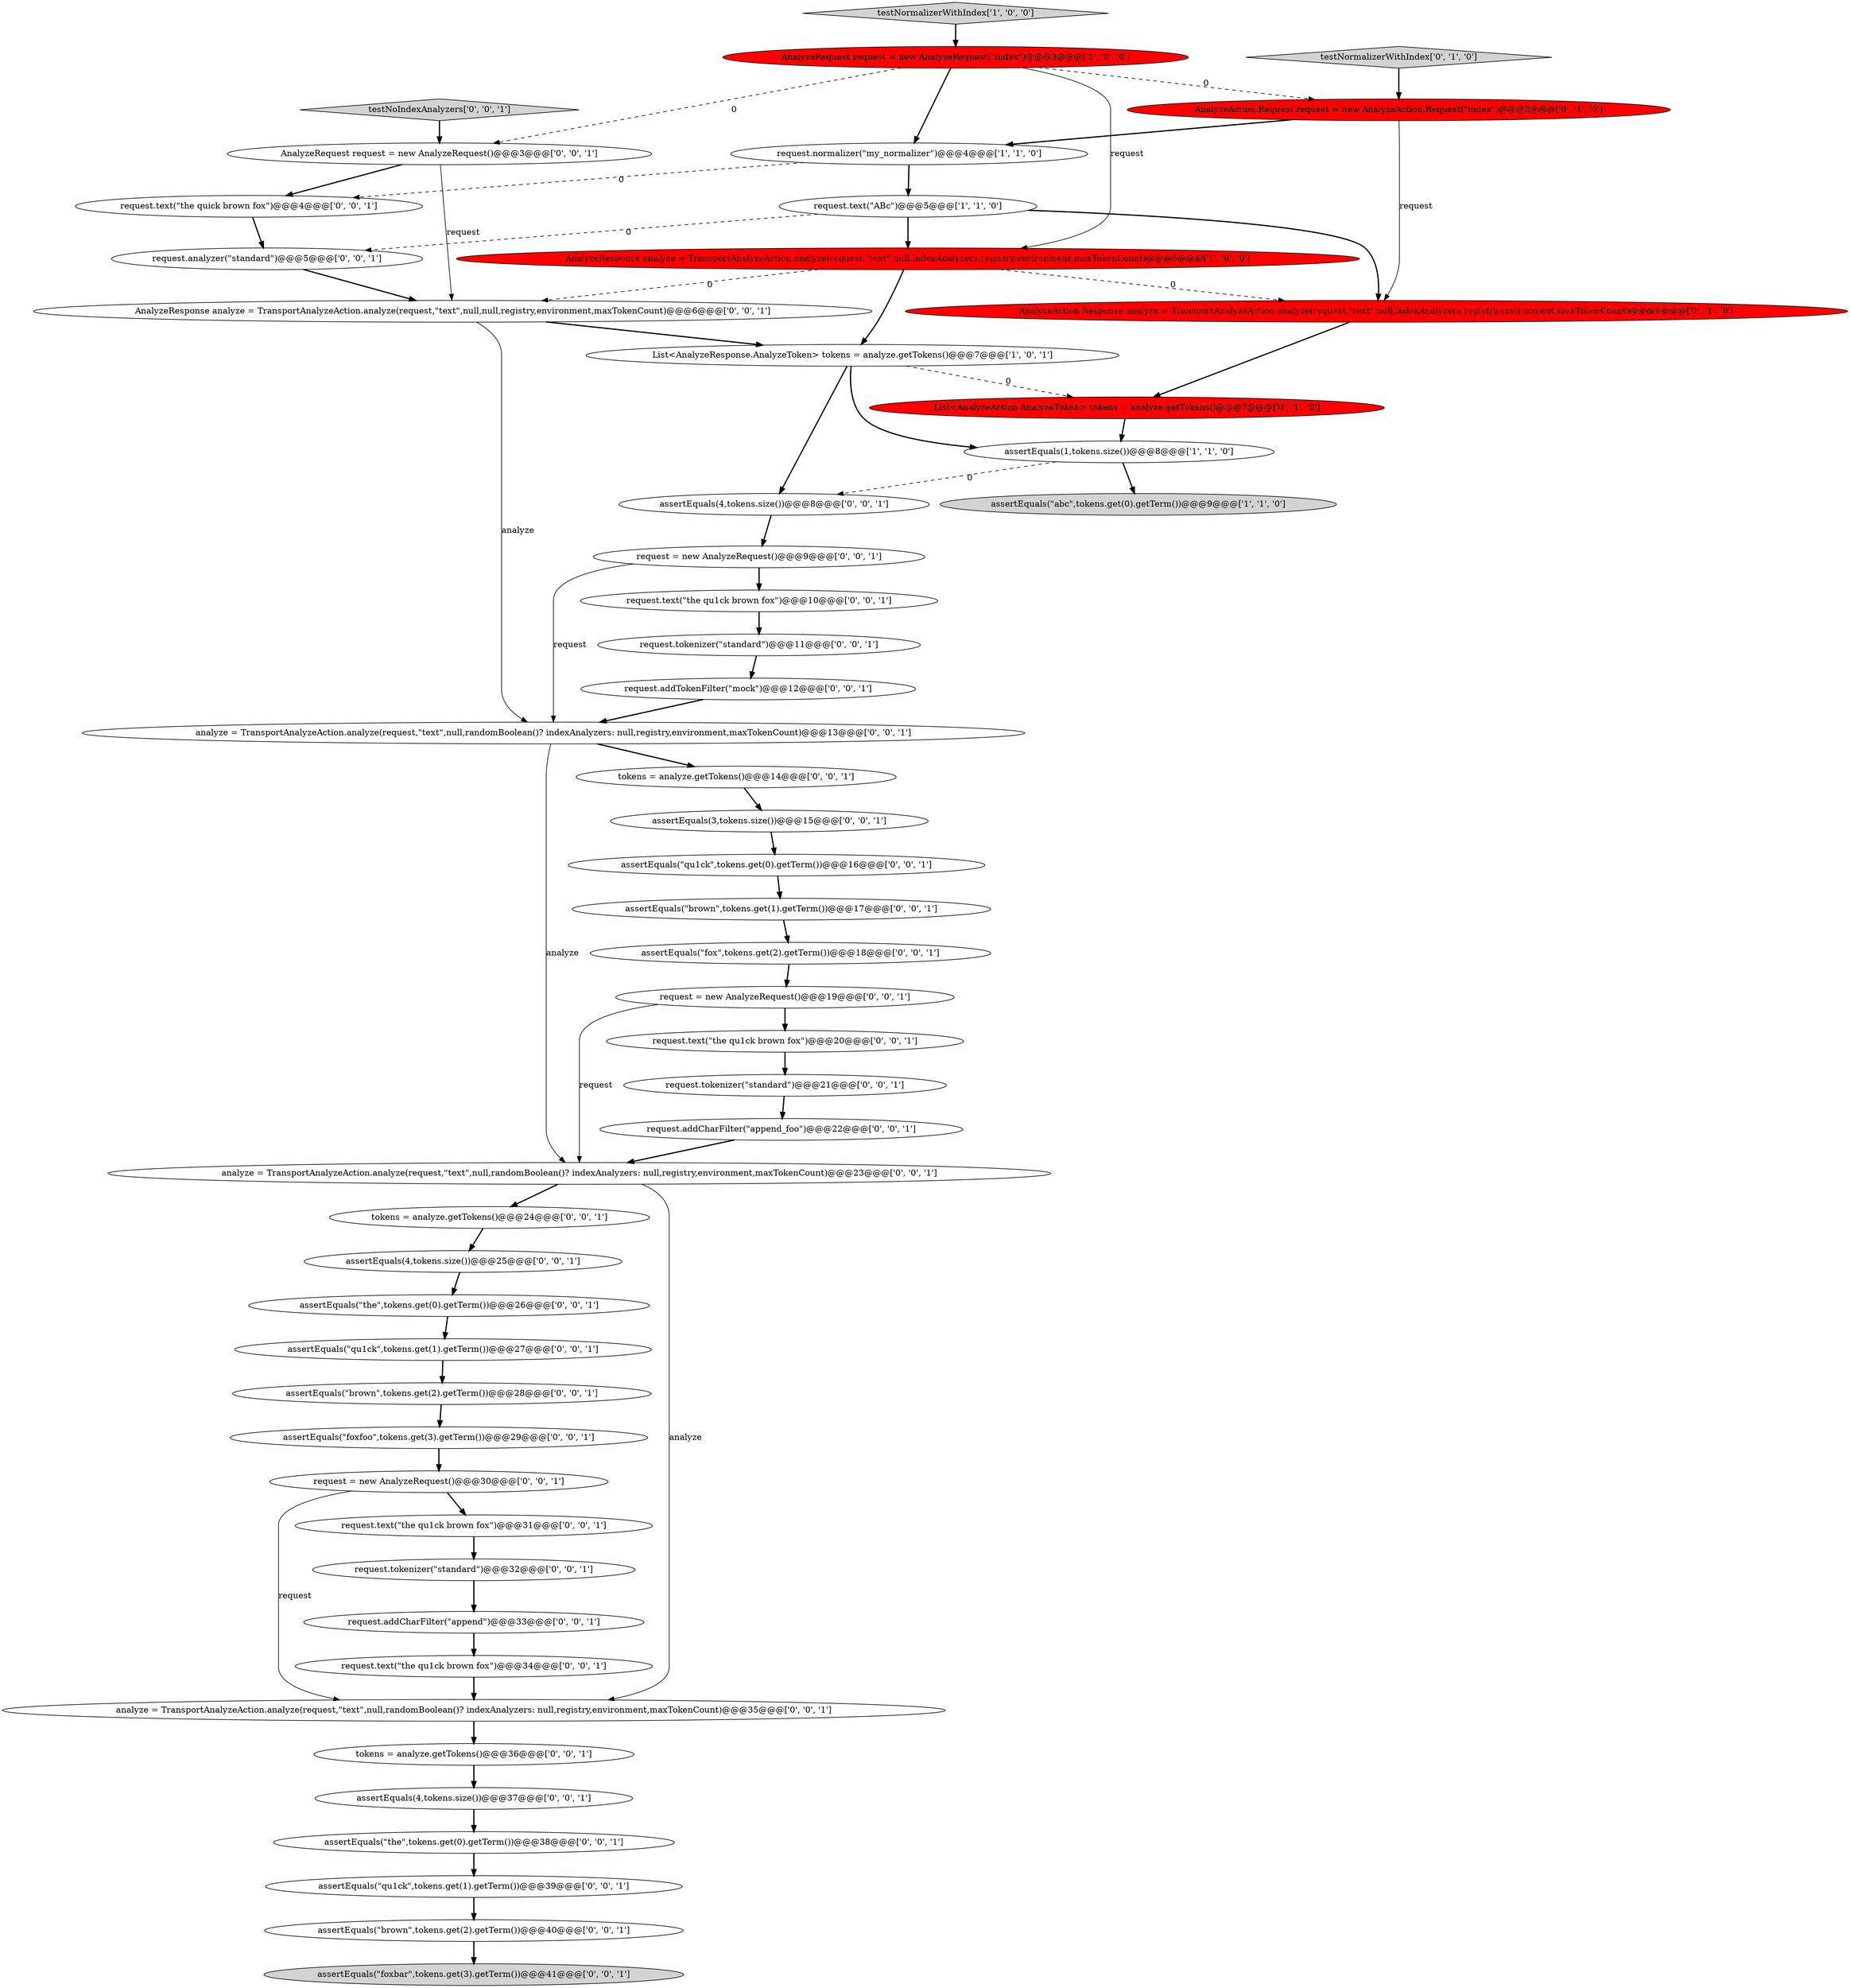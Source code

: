 digraph {
50 [style = filled, label = "AnalyzeRequest request = new AnalyzeRequest()@@@3@@@['0', '0', '1']", fillcolor = white, shape = ellipse image = "AAA0AAABBB3BBB"];
13 [style = filled, label = "request.tokenizer(\"standard\")@@@32@@@['0', '0', '1']", fillcolor = white, shape = ellipse image = "AAA0AAABBB3BBB"];
20 [style = filled, label = "request.analyzer(\"standard\")@@@5@@@['0', '0', '1']", fillcolor = white, shape = ellipse image = "AAA0AAABBB3BBB"];
37 [style = filled, label = "assertEquals(\"brown\",tokens.get(2).getTerm())@@@40@@@['0', '0', '1']", fillcolor = white, shape = ellipse image = "AAA0AAABBB3BBB"];
24 [style = filled, label = "tokens = analyze.getTokens()@@@14@@@['0', '0', '1']", fillcolor = white, shape = ellipse image = "AAA0AAABBB3BBB"];
26 [style = filled, label = "request.addCharFilter(\"append\")@@@33@@@['0', '0', '1']", fillcolor = white, shape = ellipse image = "AAA0AAABBB3BBB"];
9 [style = filled, label = "AnalyzeAction.Request request = new AnalyzeAction.Request(\"index\")@@@3@@@['0', '1', '0']", fillcolor = red, shape = ellipse image = "AAA1AAABBB2BBB"];
25 [style = filled, label = "analyze = TransportAnalyzeAction.analyze(request,\"text\",null,randomBoolean()? indexAnalyzers: null,registry,environment,maxTokenCount)@@@13@@@['0', '0', '1']", fillcolor = white, shape = ellipse image = "AAA0AAABBB3BBB"];
42 [style = filled, label = "request = new AnalyzeRequest()@@@19@@@['0', '0', '1']", fillcolor = white, shape = ellipse image = "AAA0AAABBB3BBB"];
16 [style = filled, label = "AnalyzeResponse analyze = TransportAnalyzeAction.analyze(request,\"text\",null,null,registry,environment,maxTokenCount)@@@6@@@['0', '0', '1']", fillcolor = white, shape = ellipse image = "AAA0AAABBB3BBB"];
33 [style = filled, label = "request.tokenizer(\"standard\")@@@11@@@['0', '0', '1']", fillcolor = white, shape = ellipse image = "AAA0AAABBB3BBB"];
21 [style = filled, label = "request = new AnalyzeRequest()@@@9@@@['0', '0', '1']", fillcolor = white, shape = ellipse image = "AAA0AAABBB3BBB"];
8 [style = filled, label = "testNormalizerWithIndex['0', '1', '0']", fillcolor = lightgray, shape = diamond image = "AAA0AAABBB2BBB"];
30 [style = filled, label = "assertEquals(\"foxfoo\",tokens.get(3).getTerm())@@@29@@@['0', '0', '1']", fillcolor = white, shape = ellipse image = "AAA0AAABBB3BBB"];
27 [style = filled, label = "tokens = analyze.getTokens()@@@24@@@['0', '0', '1']", fillcolor = white, shape = ellipse image = "AAA0AAABBB3BBB"];
2 [style = filled, label = "request.text(\"ABc\")@@@5@@@['1', '1', '0']", fillcolor = white, shape = ellipse image = "AAA0AAABBB1BBB"];
1 [style = filled, label = "request.normalizer(\"my_normalizer\")@@@4@@@['1', '1', '0']", fillcolor = white, shape = ellipse image = "AAA0AAABBB1BBB"];
29 [style = filled, label = "assertEquals(\"foxbar\",tokens.get(3).getTerm())@@@41@@@['0', '0', '1']", fillcolor = lightgray, shape = ellipse image = "AAA0AAABBB3BBB"];
3 [style = filled, label = "assertEquals(\"abc\",tokens.get(0).getTerm())@@@9@@@['1', '1', '0']", fillcolor = lightgray, shape = ellipse image = "AAA0AAABBB1BBB"];
0 [style = filled, label = "AnalyzeResponse analyze = TransportAnalyzeAction.analyze(request,\"text\",null,indexAnalyzers,registry,environment,maxTokenCount)@@@6@@@['1', '0', '0']", fillcolor = red, shape = ellipse image = "AAA1AAABBB1BBB"];
22 [style = filled, label = "request.addCharFilter(\"append_foo\")@@@22@@@['0', '0', '1']", fillcolor = white, shape = ellipse image = "AAA0AAABBB3BBB"];
12 [style = filled, label = "assertEquals(\"qu1ck\",tokens.get(0).getTerm())@@@16@@@['0', '0', '1']", fillcolor = white, shape = ellipse image = "AAA0AAABBB3BBB"];
10 [style = filled, label = "AnalyzeAction.Response analyze = TransportAnalyzeAction.analyze(request,\"text\",null,indexAnalyzers,registry,environment,maxTokenCount)@@@6@@@['0', '1', '0']", fillcolor = red, shape = ellipse image = "AAA1AAABBB2BBB"];
18 [style = filled, label = "assertEquals(4,tokens.size())@@@25@@@['0', '0', '1']", fillcolor = white, shape = ellipse image = "AAA0AAABBB3BBB"];
39 [style = filled, label = "assertEquals(\"the\",tokens.get(0).getTerm())@@@26@@@['0', '0', '1']", fillcolor = white, shape = ellipse image = "AAA0AAABBB3BBB"];
45 [style = filled, label = "request.addTokenFilter(\"mock\")@@@12@@@['0', '0', '1']", fillcolor = white, shape = ellipse image = "AAA0AAABBB3BBB"];
43 [style = filled, label = "assertEquals(\"fox\",tokens.get(2).getTerm())@@@18@@@['0', '0', '1']", fillcolor = white, shape = ellipse image = "AAA0AAABBB3BBB"];
4 [style = filled, label = "testNormalizerWithIndex['1', '0', '0']", fillcolor = lightgray, shape = diamond image = "AAA0AAABBB1BBB"];
49 [style = filled, label = "request = new AnalyzeRequest()@@@30@@@['0', '0', '1']", fillcolor = white, shape = ellipse image = "AAA0AAABBB3BBB"];
28 [style = filled, label = "assertEquals(\"qu1ck\",tokens.get(1).getTerm())@@@39@@@['0', '0', '1']", fillcolor = white, shape = ellipse image = "AAA0AAABBB3BBB"];
47 [style = filled, label = "request.text(\"the quick brown fox\")@@@4@@@['0', '0', '1']", fillcolor = white, shape = ellipse image = "AAA0AAABBB3BBB"];
14 [style = filled, label = "assertEquals(\"brown\",tokens.get(1).getTerm())@@@17@@@['0', '0', '1']", fillcolor = white, shape = ellipse image = "AAA0AAABBB3BBB"];
15 [style = filled, label = "assertEquals(\"brown\",tokens.get(2).getTerm())@@@28@@@['0', '0', '1']", fillcolor = white, shape = ellipse image = "AAA0AAABBB3BBB"];
34 [style = filled, label = "request.text(\"the qu1ck brown fox\")@@@20@@@['0', '0', '1']", fillcolor = white, shape = ellipse image = "AAA0AAABBB3BBB"];
38 [style = filled, label = "request.tokenizer(\"standard\")@@@21@@@['0', '0', '1']", fillcolor = white, shape = ellipse image = "AAA0AAABBB3BBB"];
19 [style = filled, label = "assertEquals(4,tokens.size())@@@37@@@['0', '0', '1']", fillcolor = white, shape = ellipse image = "AAA0AAABBB3BBB"];
44 [style = filled, label = "analyze = TransportAnalyzeAction.analyze(request,\"text\",null,randomBoolean()? indexAnalyzers: null,registry,environment,maxTokenCount)@@@35@@@['0', '0', '1']", fillcolor = white, shape = ellipse image = "AAA0AAABBB3BBB"];
23 [style = filled, label = "request.text(\"the qu1ck brown fox\")@@@31@@@['0', '0', '1']", fillcolor = white, shape = ellipse image = "AAA0AAABBB3BBB"];
46 [style = filled, label = "request.text(\"the qu1ck brown fox\")@@@34@@@['0', '0', '1']", fillcolor = white, shape = ellipse image = "AAA0AAABBB3BBB"];
11 [style = filled, label = "List<AnalyzeAction.AnalyzeToken> tokens = analyze.getTokens()@@@7@@@['0', '1', '0']", fillcolor = red, shape = ellipse image = "AAA1AAABBB2BBB"];
31 [style = filled, label = "assertEquals(\"the\",tokens.get(0).getTerm())@@@38@@@['0', '0', '1']", fillcolor = white, shape = ellipse image = "AAA0AAABBB3BBB"];
48 [style = filled, label = "assertEquals(4,tokens.size())@@@8@@@['0', '0', '1']", fillcolor = white, shape = ellipse image = "AAA0AAABBB3BBB"];
32 [style = filled, label = "assertEquals(\"qu1ck\",tokens.get(1).getTerm())@@@27@@@['0', '0', '1']", fillcolor = white, shape = ellipse image = "AAA0AAABBB3BBB"];
5 [style = filled, label = "List<AnalyzeResponse.AnalyzeToken> tokens = analyze.getTokens()@@@7@@@['1', '0', '1']", fillcolor = white, shape = ellipse image = "AAA0AAABBB1BBB"];
6 [style = filled, label = "AnalyzeRequest request = new AnalyzeRequest(\"index\")@@@3@@@['1', '0', '0']", fillcolor = red, shape = ellipse image = "AAA1AAABBB1BBB"];
41 [style = filled, label = "request.text(\"the qu1ck brown fox\")@@@10@@@['0', '0', '1']", fillcolor = white, shape = ellipse image = "AAA0AAABBB3BBB"];
40 [style = filled, label = "analyze = TransportAnalyzeAction.analyze(request,\"text\",null,randomBoolean()? indexAnalyzers: null,registry,environment,maxTokenCount)@@@23@@@['0', '0', '1']", fillcolor = white, shape = ellipse image = "AAA0AAABBB3BBB"];
17 [style = filled, label = "assertEquals(3,tokens.size())@@@15@@@['0', '0', '1']", fillcolor = white, shape = ellipse image = "AAA0AAABBB3BBB"];
36 [style = filled, label = "tokens = analyze.getTokens()@@@36@@@['0', '0', '1']", fillcolor = white, shape = ellipse image = "AAA0AAABBB3BBB"];
7 [style = filled, label = "assertEquals(1,tokens.size())@@@8@@@['1', '1', '0']", fillcolor = white, shape = ellipse image = "AAA0AAABBB1BBB"];
35 [style = filled, label = "testNoIndexAnalyzers['0', '0', '1']", fillcolor = lightgray, shape = diamond image = "AAA0AAABBB3BBB"];
46->44 [style = bold, label=""];
26->46 [style = bold, label=""];
27->18 [style = bold, label=""];
42->34 [style = bold, label=""];
28->37 [style = bold, label=""];
44->36 [style = bold, label=""];
2->20 [style = dashed, label="0"];
4->6 [style = bold, label=""];
19->31 [style = bold, label=""];
6->9 [style = dashed, label="0"];
0->16 [style = dashed, label="0"];
43->42 [style = bold, label=""];
21->41 [style = bold, label=""];
37->29 [style = bold, label=""];
7->48 [style = dashed, label="0"];
42->40 [style = solid, label="request"];
22->40 [style = bold, label=""];
49->23 [style = bold, label=""];
15->30 [style = bold, label=""];
50->16 [style = solid, label="request"];
30->49 [style = bold, label=""];
49->44 [style = solid, label="request"];
2->10 [style = bold, label=""];
16->25 [style = solid, label="analyze"];
14->43 [style = bold, label=""];
7->3 [style = bold, label=""];
0->10 [style = dashed, label="0"];
40->44 [style = solid, label="analyze"];
6->1 [style = bold, label=""];
25->24 [style = bold, label=""];
2->0 [style = bold, label=""];
17->12 [style = bold, label=""];
45->25 [style = bold, label=""];
20->16 [style = bold, label=""];
18->39 [style = bold, label=""];
35->50 [style = bold, label=""];
25->40 [style = solid, label="analyze"];
23->13 [style = bold, label=""];
13->26 [style = bold, label=""];
50->47 [style = bold, label=""];
40->27 [style = bold, label=""];
5->11 [style = dashed, label="0"];
6->50 [style = dashed, label="0"];
39->32 [style = bold, label=""];
47->20 [style = bold, label=""];
24->17 [style = bold, label=""];
12->14 [style = bold, label=""];
48->21 [style = bold, label=""];
8->9 [style = bold, label=""];
5->48 [style = bold, label=""];
16->5 [style = bold, label=""];
32->15 [style = bold, label=""];
5->7 [style = bold, label=""];
33->45 [style = bold, label=""];
6->0 [style = solid, label="request"];
9->10 [style = solid, label="request"];
1->2 [style = bold, label=""];
41->33 [style = bold, label=""];
34->38 [style = bold, label=""];
31->28 [style = bold, label=""];
9->1 [style = bold, label=""];
38->22 [style = bold, label=""];
1->47 [style = dashed, label="0"];
21->25 [style = solid, label="request"];
11->7 [style = bold, label=""];
36->19 [style = bold, label=""];
0->5 [style = bold, label=""];
10->11 [style = bold, label=""];
}
